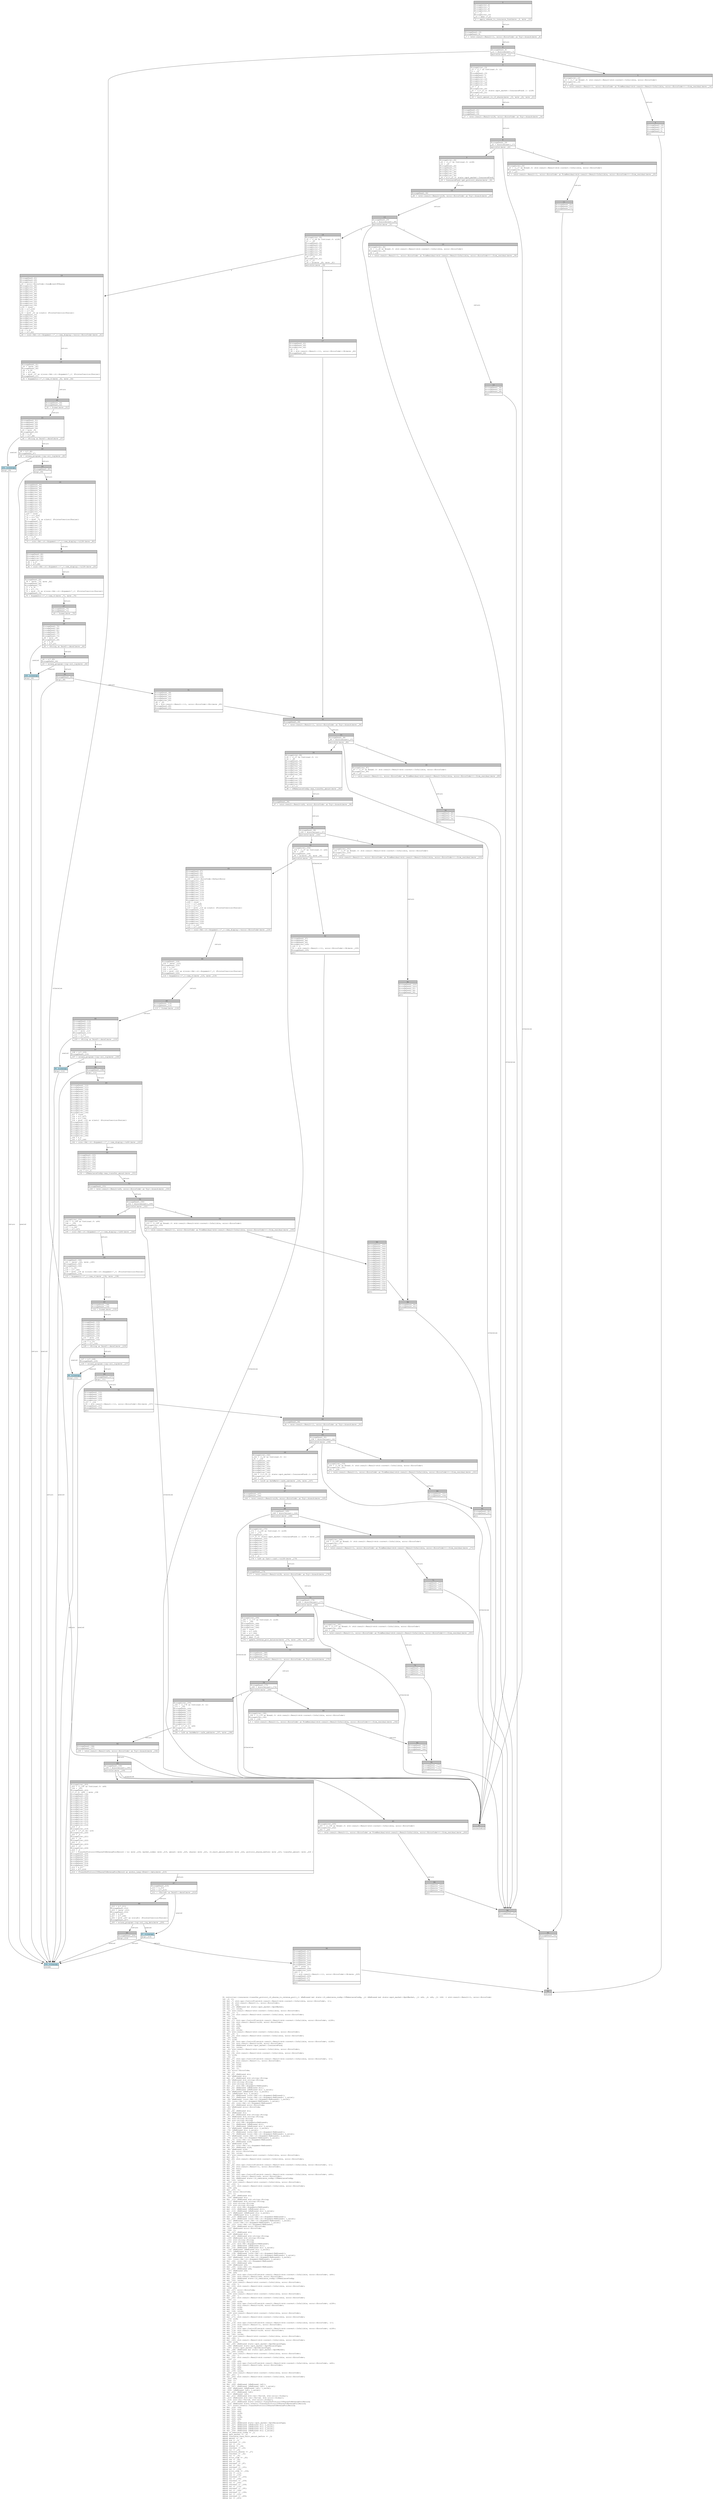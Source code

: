 digraph Mir_0_208 {
    graph [fontname="Courier, monospace"];
    node [fontname="Courier, monospace"];
    edge [fontname="Courier, monospace"];
    label=<fn controller::insurance::transfer_protocol_if_shares_to_revenue_pool(_1: &amp;ReErased mut state::if_rebalance_config::IfRebalanceConfig, _2: &amp;ReErased mut state::spot_market::SpotMarket, _3: u64, _4: u64, _5: i64) -&gt; std::result::Result&lt;(), error::ErrorCode&gt;<br align="left"/>let _6: ();<br align="left"/>let mut _7: std::ops::ControlFlow&lt;std::result::Result&lt;std::convert::Infallible, error::ErrorCode&gt;, ()&gt;;<br align="left"/>let mut _8: std::result::Result&lt;(), error::ErrorCode&gt;;<br align="left"/>let mut _9: u64;<br align="left"/>let mut _10: &amp;ReErased mut state::spot_market::SpotMarket;<br align="left"/>let mut _11: isize;<br align="left"/>let _12: std::result::Result&lt;std::convert::Infallible, error::ErrorCode&gt;;<br align="left"/>let mut _13: !;<br align="left"/>let mut _14: std::result::Result&lt;std::convert::Infallible, error::ErrorCode&gt;;<br align="left"/>let _15: ();<br align="left"/>let _16: u128;<br align="left"/>let mut _17: std::ops::ControlFlow&lt;std::result::Result&lt;std::convert::Infallible, error::ErrorCode&gt;, u128&gt;;<br align="left"/>let mut _18: std::result::Result&lt;u128, error::ErrorCode&gt;;<br align="left"/>let mut _19: u64;<br align="left"/>let mut _20: u128;<br align="left"/>let mut _21: u64;<br align="left"/>let mut _22: isize;<br align="left"/>let _23: std::result::Result&lt;std::convert::Infallible, error::ErrorCode&gt;;<br align="left"/>let mut _24: !;<br align="left"/>let mut _25: std::result::Result&lt;std::convert::Infallible, error::ErrorCode&gt;;<br align="left"/>let _26: u128;<br align="left"/>let _27: u128;<br align="left"/>let mut _28: std::ops::ControlFlow&lt;std::result::Result&lt;std::convert::Infallible, error::ErrorCode&gt;, u128&gt;;<br align="left"/>let mut _29: std::result::Result&lt;u128, error::ErrorCode&gt;;<br align="left"/>let mut _30: &amp;ReErased state::spot_market::InsuranceFund;<br align="left"/>let mut _31: isize;<br align="left"/>let _32: std::result::Result&lt;std::convert::Infallible, error::ErrorCode&gt;;<br align="left"/>let mut _33: !;<br align="left"/>let mut _34: std::result::Result&lt;std::convert::Infallible, error::ErrorCode&gt;;<br align="left"/>let _35: u128;<br align="left"/>let _36: ();<br align="left"/>let mut _37: std::ops::ControlFlow&lt;std::result::Result&lt;std::convert::Infallible, error::ErrorCode&gt;, ()&gt;;<br align="left"/>let mut _38: std::result::Result&lt;(), error::ErrorCode&gt;;<br align="left"/>let mut _39: bool;<br align="left"/>let mut _40: u128;<br align="left"/>let mut _41: u128;<br align="left"/>let mut _42: ();<br align="left"/>let _43: error::ErrorCode;<br align="left"/>let _44: ();<br align="left"/>let mut _45: &amp;ReErased str;<br align="left"/>let _46: &amp;ReErased str;<br align="left"/>let mut _47: &amp;ReErased std::string::String;<br align="left"/>let _48: &amp;ReErased std::string::String;<br align="left"/>let _49: std::string::String;<br align="left"/>let _50: std::string::String;<br align="left"/>let mut _51: std::fmt::Arguments&lt;ReErased&gt;;<br align="left"/>let mut _52: &amp;ReErased [&amp;ReErased str];<br align="left"/>let mut _53: &amp;ReErased [&amp;ReErased str; 2_usize];<br align="left"/>let _54: &amp;ReErased [&amp;ReErased str; 2_usize];<br align="left"/>let _55: [&amp;ReErased str; 2_usize];<br align="left"/>let mut _56: &amp;ReErased [core::fmt::rt::Argument&lt;ReErased&gt;];<br align="left"/>let mut _57: &amp;ReErased [core::fmt::rt::Argument&lt;ReErased&gt;; 1_usize];<br align="left"/>let _58: &amp;ReErased [core::fmt::rt::Argument&lt;ReErased&gt;; 1_usize];<br align="left"/>let _59: [core::fmt::rt::Argument&lt;ReErased&gt;; 1_usize];<br align="left"/>let mut _60: core::fmt::rt::Argument&lt;ReErased&gt;;<br align="left"/>let mut _61: &amp;ReErased error::ErrorCode;<br align="left"/>let _62: &amp;ReErased error::ErrorCode;<br align="left"/>let _63: ();<br align="left"/>let mut _64: &amp;ReErased str;<br align="left"/>let _65: &amp;ReErased str;<br align="left"/>let mut _66: &amp;ReErased std::string::String;<br align="left"/>let _67: &amp;ReErased std::string::String;<br align="left"/>let _68: std::string::String;<br align="left"/>let _69: std::string::String;<br align="left"/>let mut _70: std::fmt::Arguments&lt;ReErased&gt;;<br align="left"/>let mut _71: &amp;ReErased [&amp;ReErased str];<br align="left"/>let mut _72: &amp;ReErased [&amp;ReErased str; 2_usize];<br align="left"/>let _73: &amp;ReErased [&amp;ReErased str; 2_usize];<br align="left"/>let _74: [&amp;ReErased str; 2_usize];<br align="left"/>let mut _75: &amp;ReErased [core::fmt::rt::Argument&lt;ReErased&gt;];<br align="left"/>let mut _76: &amp;ReErased [core::fmt::rt::Argument&lt;ReErased&gt;; 2_usize];<br align="left"/>let _77: &amp;ReErased [core::fmt::rt::Argument&lt;ReErased&gt;; 2_usize];<br align="left"/>let _78: [core::fmt::rt::Argument&lt;ReErased&gt;; 2_usize];<br align="left"/>let mut _79: core::fmt::rt::Argument&lt;ReErased&gt;;<br align="left"/>let mut _80: &amp;ReErased u128;<br align="left"/>let _81: &amp;ReErased u128;<br align="left"/>let mut _82: core::fmt::rt::Argument&lt;ReErased&gt;;<br align="left"/>let mut _83: &amp;ReErased u128;<br align="left"/>let _84: &amp;ReErased u128;<br align="left"/>let mut _85: error::ErrorCode;<br align="left"/>let mut _86: isize;<br align="left"/>let _87: std::result::Result&lt;std::convert::Infallible, error::ErrorCode&gt;;<br align="left"/>let mut _88: !;<br align="left"/>let mut _89: std::result::Result&lt;std::convert::Infallible, error::ErrorCode&gt;;<br align="left"/>let _90: ();<br align="left"/>let _91: ();<br align="left"/>let mut _92: std::ops::ControlFlow&lt;std::result::Result&lt;std::convert::Infallible, error::ErrorCode&gt;, ()&gt;;<br align="left"/>let mut _93: std::result::Result&lt;(), error::ErrorCode&gt;;<br align="left"/>let mut _94: bool;<br align="left"/>let mut _95: u64;<br align="left"/>let mut _96: u64;<br align="left"/>let mut _97: std::ops::ControlFlow&lt;std::result::Result&lt;std::convert::Infallible, error::ErrorCode&gt;, u64&gt;;<br align="left"/>let mut _98: std::result::Result&lt;u64, error::ErrorCode&gt;;<br align="left"/>let mut _99: &amp;ReErased state::if_rebalance_config::IfRebalanceConfig;<br align="left"/>let mut _100: isize;<br align="left"/>let _101: std::result::Result&lt;std::convert::Infallible, error::ErrorCode&gt;;<br align="left"/>let mut _102: !;<br align="left"/>let mut _103: std::result::Result&lt;std::convert::Infallible, error::ErrorCode&gt;;<br align="left"/>let _104: u64;<br align="left"/>let mut _105: ();<br align="left"/>let _106: error::ErrorCode;<br align="left"/>let _107: ();<br align="left"/>let mut _108: &amp;ReErased str;<br align="left"/>let _109: &amp;ReErased str;<br align="left"/>let mut _110: &amp;ReErased std::string::String;<br align="left"/>let _111: &amp;ReErased std::string::String;<br align="left"/>let _112: std::string::String;<br align="left"/>let _113: std::string::String;<br align="left"/>let mut _114: std::fmt::Arguments&lt;ReErased&gt;;<br align="left"/>let mut _115: &amp;ReErased [&amp;ReErased str];<br align="left"/>let mut _116: &amp;ReErased [&amp;ReErased str; 2_usize];<br align="left"/>let _117: &amp;ReErased [&amp;ReErased str; 2_usize];<br align="left"/>let _118: [&amp;ReErased str; 2_usize];<br align="left"/>let mut _119: &amp;ReErased [core::fmt::rt::Argument&lt;ReErased&gt;];<br align="left"/>let mut _120: &amp;ReErased [core::fmt::rt::Argument&lt;ReErased&gt;; 1_usize];<br align="left"/>let _121: &amp;ReErased [core::fmt::rt::Argument&lt;ReErased&gt;; 1_usize];<br align="left"/>let _122: [core::fmt::rt::Argument&lt;ReErased&gt;; 1_usize];<br align="left"/>let mut _123: core::fmt::rt::Argument&lt;ReErased&gt;;<br align="left"/>let mut _124: &amp;ReErased error::ErrorCode;<br align="left"/>let _125: &amp;ReErased error::ErrorCode;<br align="left"/>let _126: ();<br align="left"/>let mut _127: &amp;ReErased str;<br align="left"/>let _128: &amp;ReErased str;<br align="left"/>let mut _129: &amp;ReErased std::string::String;<br align="left"/>let _130: &amp;ReErased std::string::String;<br align="left"/>let _131: std::string::String;<br align="left"/>let _132: std::string::String;<br align="left"/>let mut _133: std::fmt::Arguments&lt;ReErased&gt;;<br align="left"/>let mut _134: &amp;ReErased [&amp;ReErased str];<br align="left"/>let mut _135: &amp;ReErased [&amp;ReErased str; 2_usize];<br align="left"/>let _136: &amp;ReErased [&amp;ReErased str; 2_usize];<br align="left"/>let _137: [&amp;ReErased str; 2_usize];<br align="left"/>let mut _138: &amp;ReErased [core::fmt::rt::Argument&lt;ReErased&gt;];<br align="left"/>let mut _139: &amp;ReErased [core::fmt::rt::Argument&lt;ReErased&gt;; 2_usize];<br align="left"/>let _140: &amp;ReErased [core::fmt::rt::Argument&lt;ReErased&gt;; 2_usize];<br align="left"/>let _141: [core::fmt::rt::Argument&lt;ReErased&gt;; 2_usize];<br align="left"/>let mut _142: core::fmt::rt::Argument&lt;ReErased&gt;;<br align="left"/>let mut _143: &amp;ReErased u64;<br align="left"/>let _144: &amp;ReErased u64;<br align="left"/>let mut _145: core::fmt::rt::Argument&lt;ReErased&gt;;<br align="left"/>let mut _146: &amp;ReErased u64;<br align="left"/>let _147: &amp;ReErased u64;<br align="left"/>let _148: u64;<br align="left"/>let mut _149: std::ops::ControlFlow&lt;std::result::Result&lt;std::convert::Infallible, error::ErrorCode&gt;, u64&gt;;<br align="left"/>let mut _150: std::result::Result&lt;u64, error::ErrorCode&gt;;<br align="left"/>let mut _151: &amp;ReErased state::if_rebalance_config::IfRebalanceConfig;<br align="left"/>let mut _152: isize;<br align="left"/>let _153: std::result::Result&lt;std::convert::Infallible, error::ErrorCode&gt;;<br align="left"/>let mut _154: !;<br align="left"/>let mut _155: std::result::Result&lt;std::convert::Infallible, error::ErrorCode&gt;;<br align="left"/>let _156: u64;<br align="left"/>let mut _157: error::ErrorCode;<br align="left"/>let mut _158: isize;<br align="left"/>let _159: std::result::Result&lt;std::convert::Infallible, error::ErrorCode&gt;;<br align="left"/>let mut _160: !;<br align="left"/>let mut _161: std::result::Result&lt;std::convert::Infallible, error::ErrorCode&gt;;<br align="left"/>let _162: ();<br align="left"/>let mut _163: u128;<br align="left"/>let mut _164: std::ops::ControlFlow&lt;std::result::Result&lt;std::convert::Infallible, error::ErrorCode&gt;, u128&gt;;<br align="left"/>let mut _165: std::result::Result&lt;u128, error::ErrorCode&gt;;<br align="left"/>let mut _166: u128;<br align="left"/>let mut _167: u128;<br align="left"/>let mut _168: isize;<br align="left"/>let _169: std::result::Result&lt;std::convert::Infallible, error::ErrorCode&gt;;<br align="left"/>let mut _170: !;<br align="left"/>let mut _171: std::result::Result&lt;std::convert::Infallible, error::ErrorCode&gt;;<br align="left"/>let _172: u128;<br align="left"/>let _173: ();<br align="left"/>let mut _174: std::ops::ControlFlow&lt;std::result::Result&lt;std::convert::Infallible, error::ErrorCode&gt;, ()&gt;;<br align="left"/>let mut _175: std::result::Result&lt;(), error::ErrorCode&gt;;<br align="left"/>let mut _176: u128;<br align="left"/>let mut _177: std::ops::ControlFlow&lt;std::result::Result&lt;std::convert::Infallible, error::ErrorCode&gt;, u128&gt;;<br align="left"/>let mut _178: std::result::Result&lt;u128, error::ErrorCode&gt;;<br align="left"/>let mut _179: u64;<br align="left"/>let mut _180: isize;<br align="left"/>let _181: std::result::Result&lt;std::convert::Infallible, error::ErrorCode&gt;;<br align="left"/>let mut _182: !;<br align="left"/>let mut _183: std::result::Result&lt;std::convert::Infallible, error::ErrorCode&gt;;<br align="left"/>let _184: u128;<br align="left"/>let mut _185: &amp;ReErased state::spot_market::SpotBalanceType;<br align="left"/>let _186: &amp;ReErased state::spot_market::SpotBalanceType;<br align="left"/>let _187: state::spot_market::SpotBalanceType;<br align="left"/>let mut _188: &amp;ReErased mut state::spot_market::SpotMarket;<br align="left"/>let mut _189: isize;<br align="left"/>let _190: std::result::Result&lt;std::convert::Infallible, error::ErrorCode&gt;;<br align="left"/>let mut _191: !;<br align="left"/>let mut _192: std::result::Result&lt;std::convert::Infallible, error::ErrorCode&gt;;<br align="left"/>let _193: ();<br align="left"/>let mut _194: u64;<br align="left"/>let mut _195: std::ops::ControlFlow&lt;std::result::Result&lt;std::convert::Infallible, error::ErrorCode&gt;, u64&gt;;<br align="left"/>let mut _196: std::result::Result&lt;u64, error::ErrorCode&gt;;<br align="left"/>let mut _197: u64;<br align="left"/>let mut _198: u64;<br align="left"/>let mut _199: isize;<br align="left"/>let _200: std::result::Result&lt;std::convert::Infallible, error::ErrorCode&gt;;<br align="left"/>let mut _201: !;<br align="left"/>let mut _202: std::result::Result&lt;std::convert::Infallible, error::ErrorCode&gt;;<br align="left"/>let _203: u64;<br align="left"/>let _204: ();<br align="left"/>let _205: ();<br align="left"/>let mut _206: &amp;ReErased [&amp;ReErased [u8]];<br align="left"/>let mut _207: &amp;ReErased [&amp;ReErased [u8]; 1_usize];<br align="left"/>let _208: &amp;ReErased [&amp;ReErased [u8]; 1_usize];<br align="left"/>let _209: [&amp;ReErased [u8]; 1_usize];<br align="left"/>let mut _210: &amp;ReErased [u8];<br align="left"/>let _211: &amp;ReErased [u8];<br align="left"/>let mut _212: &amp;ReErased std::vec::Vec&lt;u8, std::alloc::Global&gt;;<br align="left"/>let _213: &amp;ReErased std::vec::Vec&lt;u8, std::alloc::Global&gt;;<br align="left"/>let _214: std::vec::Vec&lt;u8, std::alloc::Global&gt;;<br align="left"/>let mut _215: &amp;ReErased state::events::TransferProtocolIfSharesToRevenuePoolRecord;<br align="left"/>let _216: &amp;ReErased state::events::TransferProtocolIfSharesToRevenuePoolRecord;<br align="left"/>let _217: state::events::TransferProtocolIfSharesToRevenuePoolRecord;<br align="left"/>let mut _218: i64;<br align="left"/>let mut _219: u16;<br align="left"/>let mut _220: u64;<br align="left"/>let mut _221: u128;<br align="left"/>let mut _222: u64;<br align="left"/>let mut _223: u128;<br align="left"/>let mut _224: u64;<br align="left"/>let mut _225: ();<br align="left"/>let mut _226: &amp;ReErased state::spot_market::SpotBalanceType;<br align="left"/>let mut _227: &amp;ReErased [&amp;ReErased str; 2_usize];<br align="left"/>let mut _228: &amp;ReErased [&amp;ReErased str; 2_usize];<br align="left"/>let mut _229: &amp;ReErased [&amp;ReErased str; 2_usize];<br align="left"/>let mut _230: &amp;ReErased [&amp;ReErased str; 2_usize];<br align="left"/>debug if_rebalance_config =&gt; _1;<br align="left"/>debug spot_market =&gt; _2;<br align="left"/>debug insurance_fund_vault_amount_before =&gt; _3;<br align="left"/>debug amount =&gt; _4;<br align="left"/>debug now =&gt; _5;<br align="left"/>debug residual =&gt; _12;<br align="left"/>debug val =&gt; _15;<br align="left"/>debug shares =&gt; _16;<br align="left"/>debug residual =&gt; _23;<br align="left"/>debug val =&gt; _26;<br align="left"/>debug protocol_shares =&gt; _27;<br align="left"/>debug residual =&gt; _32;<br align="left"/>debug val =&gt; _35;<br align="left"/>debug error_code =&gt; _43;<br align="left"/>debug res =&gt; _50;<br align="left"/>debug res =&gt; _69;<br align="left"/>debug residual =&gt; _87;<br align="left"/>debug val =&gt; _90;<br align="left"/>debug residual =&gt; _101;<br align="left"/>debug val =&gt; _104;<br align="left"/>debug error_code =&gt; _106;<br align="left"/>debug res =&gt; _113;<br align="left"/>debug res =&gt; _132;<br align="left"/>debug residual =&gt; _153;<br align="left"/>debug val =&gt; _156;<br align="left"/>debug residual =&gt; _159;<br align="left"/>debug val =&gt; _162;<br align="left"/>debug residual =&gt; _169;<br align="left"/>debug val =&gt; _172;<br align="left"/>debug residual =&gt; _181;<br align="left"/>debug val =&gt; _184;<br align="left"/>debug residual =&gt; _190;<br align="left"/>debug val =&gt; _193;<br align="left"/>debug residual =&gt; _200;<br align="left"/>debug val =&gt; _203;<br align="left"/>>;
    bb0__0_208 [shape="none", label=<<table border="0" cellborder="1" cellspacing="0"><tr><td bgcolor="gray" align="center" colspan="1">0</td></tr><tr><td align="left" balign="left">StorageLive(_6)<br/>StorageLive(_7)<br/>StorageLive(_8)<br/>StorageLive(_9)<br/>_9 = _3<br/>StorageLive(_10)<br/>_10 = &amp;mut (*_2)<br/></td></tr><tr><td align="left">_8 = apply_rebase_to_insurance_fund(move _9, move _10)</td></tr></table>>];
    bb1__0_208 [shape="none", label=<<table border="0" cellborder="1" cellspacing="0"><tr><td bgcolor="gray" align="center" colspan="1">1</td></tr><tr><td align="left" balign="left">StorageDead(_10)<br/>StorageDead(_9)<br/></td></tr><tr><td align="left">_7 = &lt;std::result::Result&lt;(), error::ErrorCode&gt; as Try&gt;::branch(move _8)</td></tr></table>>];
    bb2__0_208 [shape="none", label=<<table border="0" cellborder="1" cellspacing="0"><tr><td bgcolor="gray" align="center" colspan="1">2</td></tr><tr><td align="left" balign="left">StorageDead(_8)<br/>_11 = discriminant(_7)<br/></td></tr><tr><td align="left">switchInt(move _11)</td></tr></table>>];
    bb3__0_208 [shape="none", label=<<table border="0" cellborder="1" cellspacing="0"><tr><td bgcolor="gray" align="center" colspan="1">3</td></tr><tr><td align="left" balign="left">StorageLive(_15)<br/>_15 = ((_7 as Continue).0: ())<br/>_6 = _15<br/>StorageDead(_15)<br/>StorageDead(_7)<br/>StorageDead(_6)<br/>StorageLive(_16)<br/>StorageLive(_17)<br/>StorageLive(_18)<br/>StorageLive(_19)<br/>_19 = _4<br/>StorageLive(_20)<br/>_20 = (((*_2).9: state::spot_market::InsuranceFund).1: u128)<br/>StorageLive(_21)<br/>_21 = _3<br/></td></tr><tr><td align="left">_18 = vault_amount_to_if_shares(move _19, move _20, move _21)</td></tr></table>>];
    bb4__0_208 [shape="none", label=<<table border="0" cellborder="1" cellspacing="0"><tr><td bgcolor="gray" align="center" colspan="1">4</td></tr><tr><td align="left">unreachable</td></tr></table>>];
    bb5__0_208 [shape="none", label=<<table border="0" cellborder="1" cellspacing="0"><tr><td bgcolor="gray" align="center" colspan="1">5</td></tr><tr><td align="left" balign="left">StorageLive(_12)<br/>_12 = ((_7 as Break).0: std::result::Result&lt;std::convert::Infallible, error::ErrorCode&gt;)<br/>StorageLive(_14)<br/>_14 = _12<br/></td></tr><tr><td align="left">_0 = &lt;std::result::Result&lt;(), error::ErrorCode&gt; as FromResidual&lt;std::result::Result&lt;Infallible, error::ErrorCode&gt;&gt;&gt;::from_residual(move _14)</td></tr></table>>];
    bb6__0_208 [shape="none", label=<<table border="0" cellborder="1" cellspacing="0"><tr><td bgcolor="gray" align="center" colspan="1">6</td></tr><tr><td align="left" balign="left">StorageDead(_14)<br/>StorageDead(_12)<br/>StorageDead(_7)<br/>StorageDead(_6)<br/></td></tr><tr><td align="left">goto</td></tr></table>>];
    bb7__0_208 [shape="none", label=<<table border="0" cellborder="1" cellspacing="0"><tr><td bgcolor="gray" align="center" colspan="1">7</td></tr><tr><td align="left" balign="left">StorageDead(_21)<br/>StorageDead(_20)<br/>StorageDead(_19)<br/></td></tr><tr><td align="left">_17 = &lt;std::result::Result&lt;u128, error::ErrorCode&gt; as Try&gt;::branch(move _18)</td></tr></table>>];
    bb8__0_208 [shape="none", label=<<table border="0" cellborder="1" cellspacing="0"><tr><td bgcolor="gray" align="center" colspan="1">8</td></tr><tr><td align="left" balign="left">StorageDead(_18)<br/>_22 = discriminant(_17)<br/></td></tr><tr><td align="left">switchInt(move _22)</td></tr></table>>];
    bb9__0_208 [shape="none", label=<<table border="0" cellborder="1" cellspacing="0"><tr><td bgcolor="gray" align="center" colspan="1">9</td></tr><tr><td align="left" balign="left">StorageLive(_26)<br/>_26 = ((_17 as Continue).0: u128)<br/>_16 = _26<br/>StorageDead(_26)<br/>StorageDead(_17)<br/>StorageLive(_27)<br/>StorageLive(_28)<br/>StorageLive(_29)<br/>StorageLive(_30)<br/>_30 = &amp;((*_2).9: state::spot_market::InsuranceFund)<br/></td></tr><tr><td align="left">_29 = InsuranceFund::get_protocol_shares(move _30)</td></tr></table>>];
    bb10__0_208 [shape="none", label=<<table border="0" cellborder="1" cellspacing="0"><tr><td bgcolor="gray" align="center" colspan="1">10</td></tr><tr><td align="left" balign="left">StorageLive(_23)<br/>_23 = ((_17 as Break).0: std::result::Result&lt;std::convert::Infallible, error::ErrorCode&gt;)<br/>StorageLive(_25)<br/>_25 = _23<br/></td></tr><tr><td align="left">_0 = &lt;std::result::Result&lt;(), error::ErrorCode&gt; as FromResidual&lt;std::result::Result&lt;Infallible, error::ErrorCode&gt;&gt;&gt;::from_residual(move _25)</td></tr></table>>];
    bb11__0_208 [shape="none", label=<<table border="0" cellborder="1" cellspacing="0"><tr><td bgcolor="gray" align="center" colspan="1">11</td></tr><tr><td align="left" balign="left">StorageDead(_25)<br/>StorageDead(_23)<br/>StorageDead(_17)<br/></td></tr><tr><td align="left">goto</td></tr></table>>];
    bb12__0_208 [shape="none", label=<<table border="0" cellborder="1" cellspacing="0"><tr><td bgcolor="gray" align="center" colspan="1">12</td></tr><tr><td align="left" balign="left">StorageDead(_30)<br/></td></tr><tr><td align="left">_28 = &lt;std::result::Result&lt;u128, error::ErrorCode&gt; as Try&gt;::branch(move _29)</td></tr></table>>];
    bb13__0_208 [shape="none", label=<<table border="0" cellborder="1" cellspacing="0"><tr><td bgcolor="gray" align="center" colspan="1">13</td></tr><tr><td align="left" balign="left">StorageDead(_29)<br/>_31 = discriminant(_28)<br/></td></tr><tr><td align="left">switchInt(move _31)</td></tr></table>>];
    bb14__0_208 [shape="none", label=<<table border="0" cellborder="1" cellspacing="0"><tr><td bgcolor="gray" align="center" colspan="1">14</td></tr><tr><td align="left" balign="left">StorageLive(_35)<br/>_35 = ((_28 as Continue).0: u128)<br/>_27 = _35<br/>StorageDead(_35)<br/>StorageDead(_28)<br/>StorageLive(_36)<br/>StorageLive(_37)<br/>StorageLive(_38)<br/>StorageLive(_39)<br/>StorageLive(_40)<br/>_40 = _16<br/>StorageLive(_41)<br/>_41 = _27<br/>_39 = Le(move _40, move _41)<br/></td></tr><tr><td align="left">switchInt(move _39)</td></tr></table>>];
    bb15__0_208 [shape="none", label=<<table border="0" cellborder="1" cellspacing="0"><tr><td bgcolor="gray" align="center" colspan="1">15</td></tr><tr><td align="left" balign="left">StorageLive(_32)<br/>_32 = ((_28 as Break).0: std::result::Result&lt;std::convert::Infallible, error::ErrorCode&gt;)<br/>StorageLive(_34)<br/>_34 = _32<br/></td></tr><tr><td align="left">_0 = &lt;std::result::Result&lt;(), error::ErrorCode&gt; as FromResidual&lt;std::result::Result&lt;Infallible, error::ErrorCode&gt;&gt;&gt;::from_residual(move _34)</td></tr></table>>];
    bb16__0_208 [shape="none", label=<<table border="0" cellborder="1" cellspacing="0"><tr><td bgcolor="gray" align="center" colspan="1">16</td></tr><tr><td align="left" balign="left">StorageDead(_34)<br/>StorageDead(_32)<br/>StorageDead(_28)<br/></td></tr><tr><td align="left">goto</td></tr></table>>];
    bb17__0_208 [shape="none", label=<<table border="0" cellborder="1" cellspacing="0"><tr><td bgcolor="gray" align="center" colspan="1">17</td></tr><tr><td align="left" balign="left">StorageDead(_41)<br/>StorageDead(_40)<br/>StorageLive(_42)<br/>_42 = ()<br/>_38 = std::result::Result::&lt;(), error::ErrorCode&gt;::Ok(move _42)<br/>StorageDead(_42)<br/></td></tr><tr><td align="left">goto</td></tr></table>>];
    bb18__0_208 [shape="none", label=<<table border="0" cellborder="1" cellspacing="0"><tr><td bgcolor="gray" align="center" colspan="1">18</td></tr><tr><td align="left" balign="left">StorageDead(_41)<br/>StorageDead(_40)<br/>StorageLive(_43)<br/>_43 = error::ErrorCode::InsufficientIFShares<br/>StorageLive(_44)<br/>StorageLive(_45)<br/>StorageLive(_46)<br/>StorageLive(_47)<br/>StorageLive(_48)<br/>StorageLive(_49)<br/>StorageLive(_50)<br/>StorageLive(_51)<br/>StorageLive(_52)<br/>StorageLive(_53)<br/>StorageLive(_54)<br/>_230 = const _<br/>_54 = &amp;(*_230)<br/>_53 = &amp;(*_54)<br/>_52 = move _53 as &amp;[&amp;str] (PointerCoercion(Unsize))<br/>StorageDead(_53)<br/>StorageLive(_56)<br/>StorageLive(_57)<br/>StorageLive(_58)<br/>StorageLive(_59)<br/>StorageLive(_60)<br/>StorageLive(_61)<br/>StorageLive(_62)<br/>_62 = &amp;_43<br/>_61 = &amp;(*_62)<br/></td></tr><tr><td align="left">_60 = core::fmt::rt::Argument::&lt;'_&gt;::new_display::&lt;error::ErrorCode&gt;(move _61)</td></tr></table>>];
    bb19__0_208 [shape="none", label=<<table border="0" cellborder="1" cellspacing="0"><tr><td bgcolor="gray" align="center" colspan="1">19</td></tr><tr><td align="left" balign="left">StorageDead(_61)<br/>_59 = [move _60]<br/>StorageDead(_60)<br/>_58 = &amp;_59<br/>_57 = &amp;(*_58)<br/>_56 = move _57 as &amp;[core::fmt::rt::Argument&lt;'_&gt;] (PointerCoercion(Unsize))<br/>StorageDead(_57)<br/></td></tr><tr><td align="left">_51 = Arguments::&lt;'_&gt;::new_v1(move _52, move _56)</td></tr></table>>];
    bb20__0_208 [shape="none", label=<<table border="0" cellborder="1" cellspacing="0"><tr><td bgcolor="gray" align="center" colspan="1">20</td></tr><tr><td align="left" balign="left">StorageDead(_56)<br/>StorageDead(_52)<br/></td></tr><tr><td align="left">_50 = format(move _51)</td></tr></table>>];
    bb21__0_208 [shape="none", label=<<table border="0" cellborder="1" cellspacing="0"><tr><td bgcolor="gray" align="center" colspan="1">21</td></tr><tr><td align="left" balign="left">StorageDead(_51)<br/>StorageDead(_62)<br/>StorageDead(_59)<br/>StorageDead(_58)<br/>StorageDead(_54)<br/>_49 = move _50<br/>StorageDead(_50)<br/>_48 = &amp;_49<br/>_47 = &amp;(*_48)<br/></td></tr><tr><td align="left">_46 = &lt;String as Deref&gt;::deref(move _47)</td></tr></table>>];
    bb22__0_208 [shape="none", label=<<table border="0" cellborder="1" cellspacing="0"><tr><td bgcolor="gray" align="center" colspan="1">22</td></tr><tr><td align="left" balign="left">_45 = &amp;(*_46)<br/>StorageDead(_47)<br/></td></tr><tr><td align="left">_44 = solana_program::log::sol_log(move _45)</td></tr></table>>];
    bb23__0_208 [shape="none", label=<<table border="0" cellborder="1" cellspacing="0"><tr><td bgcolor="gray" align="center" colspan="1">23</td></tr><tr><td align="left" balign="left">StorageDead(_45)<br/></td></tr><tr><td align="left">drop(_49)</td></tr></table>>];
    bb24__0_208 [shape="none", label=<<table border="0" cellborder="1" cellspacing="0"><tr><td bgcolor="gray" align="center" colspan="1">24</td></tr><tr><td align="left" balign="left">StorageDead(_49)<br/>StorageDead(_48)<br/>StorageDead(_46)<br/>StorageDead(_44)<br/>StorageLive(_63)<br/>StorageLive(_64)<br/>StorageLive(_65)<br/>StorageLive(_66)<br/>StorageLive(_67)<br/>StorageLive(_68)<br/>StorageLive(_69)<br/>StorageLive(_70)<br/>StorageLive(_71)<br/>StorageLive(_72)<br/>StorageLive(_73)<br/>_229 = const _<br/>_73 = &amp;(*_229)<br/>_72 = &amp;(*_73)<br/>_71 = move _72 as &amp;[&amp;str] (PointerCoercion(Unsize))<br/>StorageDead(_72)<br/>StorageLive(_75)<br/>StorageLive(_76)<br/>StorageLive(_77)<br/>StorageLive(_78)<br/>StorageLive(_79)<br/>StorageLive(_80)<br/>StorageLive(_81)<br/>_81 = &amp;_16<br/>_80 = &amp;(*_81)<br/></td></tr><tr><td align="left">_79 = core::fmt::rt::Argument::&lt;'_&gt;::new_display::&lt;u128&gt;(move _80)</td></tr></table>>];
    bb25__0_208 [shape="none", label=<<table border="0" cellborder="1" cellspacing="0"><tr><td bgcolor="gray" align="center" colspan="1">25</td></tr><tr><td align="left" balign="left">StorageDead(_80)<br/>StorageLive(_82)<br/>StorageLive(_83)<br/>StorageLive(_84)<br/>_84 = &amp;_27<br/>_83 = &amp;(*_84)<br/></td></tr><tr><td align="left">_82 = core::fmt::rt::Argument::&lt;'_&gt;::new_display::&lt;u128&gt;(move _83)</td></tr></table>>];
    bb26__0_208 [shape="none", label=<<table border="0" cellborder="1" cellspacing="0"><tr><td bgcolor="gray" align="center" colspan="1">26</td></tr><tr><td align="left" balign="left">StorageDead(_83)<br/>_78 = [move _79, move _82]<br/>StorageDead(_82)<br/>StorageDead(_79)<br/>_77 = &amp;_78<br/>_76 = &amp;(*_77)<br/>_75 = move _76 as &amp;[core::fmt::rt::Argument&lt;'_&gt;] (PointerCoercion(Unsize))<br/>StorageDead(_76)<br/></td></tr><tr><td align="left">_70 = Arguments::&lt;'_&gt;::new_v1(move _71, move _75)</td></tr></table>>];
    bb27__0_208 [shape="none", label=<<table border="0" cellborder="1" cellspacing="0"><tr><td bgcolor="gray" align="center" colspan="1">27</td></tr><tr><td align="left" balign="left">StorageDead(_75)<br/>StorageDead(_71)<br/></td></tr><tr><td align="left">_69 = format(move _70)</td></tr></table>>];
    bb28__0_208 [shape="none", label=<<table border="0" cellborder="1" cellspacing="0"><tr><td bgcolor="gray" align="center" colspan="1">28</td></tr><tr><td align="left" balign="left">StorageDead(_70)<br/>StorageDead(_84)<br/>StorageDead(_81)<br/>StorageDead(_78)<br/>StorageDead(_77)<br/>StorageDead(_73)<br/>_68 = move _69<br/>StorageDead(_69)<br/>_67 = &amp;_68<br/>_66 = &amp;(*_67)<br/></td></tr><tr><td align="left">_65 = &lt;String as Deref&gt;::deref(move _66)</td></tr></table>>];
    bb29__0_208 [shape="none", label=<<table border="0" cellborder="1" cellspacing="0"><tr><td bgcolor="gray" align="center" colspan="1">29</td></tr><tr><td align="left" balign="left">_64 = &amp;(*_65)<br/>StorageDead(_66)<br/></td></tr><tr><td align="left">_63 = solana_program::log::sol_log(move _64)</td></tr></table>>];
    bb30__0_208 [shape="none", label=<<table border="0" cellborder="1" cellspacing="0"><tr><td bgcolor="gray" align="center" colspan="1">30</td></tr><tr><td align="left" balign="left">StorageDead(_64)<br/></td></tr><tr><td align="left">drop(_68)</td></tr></table>>];
    bb31__0_208 [shape="none", label=<<table border="0" cellborder="1" cellspacing="0"><tr><td bgcolor="gray" align="center" colspan="1">31</td></tr><tr><td align="left" balign="left">StorageDead(_68)<br/>StorageDead(_67)<br/>StorageDead(_65)<br/>StorageDead(_63)<br/>StorageLive(_85)<br/>_85 = _43<br/>_38 = std::result::Result::&lt;(), error::ErrorCode&gt;::Err(move _85)<br/>StorageDead(_85)<br/>StorageDead(_43)<br/></td></tr><tr><td align="left">goto</td></tr></table>>];
    bb32__0_208 [shape="none", label=<<table border="0" cellborder="1" cellspacing="0"><tr><td bgcolor="gray" align="center" colspan="1">32</td></tr><tr><td align="left" balign="left">StorageDead(_39)<br/></td></tr><tr><td align="left">_37 = &lt;std::result::Result&lt;(), error::ErrorCode&gt; as Try&gt;::branch(move _38)</td></tr></table>>];
    bb33__0_208 [shape="none", label=<<table border="0" cellborder="1" cellspacing="0"><tr><td bgcolor="gray" align="center" colspan="1">33</td></tr><tr><td align="left" balign="left">StorageDead(_38)<br/>_86 = discriminant(_37)<br/></td></tr><tr><td align="left">switchInt(move _86)</td></tr></table>>];
    bb34__0_208 [shape="none", label=<<table border="0" cellborder="1" cellspacing="0"><tr><td bgcolor="gray" align="center" colspan="1">34</td></tr><tr><td align="left" balign="left">StorageLive(_90)<br/>_90 = ((_37 as Continue).0: ())<br/>_36 = _90<br/>StorageDead(_90)<br/>StorageDead(_37)<br/>StorageDead(_36)<br/>StorageLive(_91)<br/>StorageLive(_92)<br/>StorageLive(_93)<br/>StorageLive(_94)<br/>StorageLive(_95)<br/>_95 = _4<br/>StorageLive(_96)<br/>StorageLive(_97)<br/>StorageLive(_98)<br/>StorageLive(_99)<br/>_99 = &amp;(*_1)<br/></td></tr><tr><td align="left">_98 = IfRebalanceConfig::max_transfer_amount(move _99)</td></tr></table>>];
    bb35__0_208 [shape="none", label=<<table border="0" cellborder="1" cellspacing="0"><tr><td bgcolor="gray" align="center" colspan="1">35</td></tr><tr><td align="left" balign="left">StorageLive(_87)<br/>_87 = ((_37 as Break).0: std::result::Result&lt;std::convert::Infallible, error::ErrorCode&gt;)<br/>StorageLive(_89)<br/>_89 = _87<br/></td></tr><tr><td align="left">_0 = &lt;std::result::Result&lt;(), error::ErrorCode&gt; as FromResidual&lt;std::result::Result&lt;Infallible, error::ErrorCode&gt;&gt;&gt;::from_residual(move _89)</td></tr></table>>];
    bb36__0_208 [shape="none", label=<<table border="0" cellborder="1" cellspacing="0"><tr><td bgcolor="gray" align="center" colspan="1">36</td></tr><tr><td align="left" balign="left">StorageDead(_89)<br/>StorageDead(_87)<br/>StorageDead(_37)<br/>StorageDead(_36)<br/></td></tr><tr><td align="left">goto</td></tr></table>>];
    bb37__0_208 [shape="none", label=<<table border="0" cellborder="1" cellspacing="0"><tr><td bgcolor="gray" align="center" colspan="1">37</td></tr><tr><td align="left" balign="left">StorageDead(_99)<br/></td></tr><tr><td align="left">_97 = &lt;std::result::Result&lt;u64, error::ErrorCode&gt; as Try&gt;::branch(move _98)</td></tr></table>>];
    bb38__0_208 [shape="none", label=<<table border="0" cellborder="1" cellspacing="0"><tr><td bgcolor="gray" align="center" colspan="1">38</td></tr><tr><td align="left" balign="left">StorageDead(_98)<br/>_100 = discriminant(_97)<br/></td></tr><tr><td align="left">switchInt(move _100)</td></tr></table>>];
    bb39__0_208 [shape="none", label=<<table border="0" cellborder="1" cellspacing="0"><tr><td bgcolor="gray" align="center" colspan="1">39</td></tr><tr><td align="left" balign="left">StorageLive(_104)<br/>_104 = ((_97 as Continue).0: u64)<br/>_96 = _104<br/>StorageDead(_104)<br/>_94 = Le(move _95, move _96)<br/></td></tr><tr><td align="left">switchInt(move _94)</td></tr></table>>];
    bb40__0_208 [shape="none", label=<<table border="0" cellborder="1" cellspacing="0"><tr><td bgcolor="gray" align="center" colspan="1">40</td></tr><tr><td align="left" balign="left">StorageLive(_101)<br/>_101 = ((_97 as Break).0: std::result::Result&lt;std::convert::Infallible, error::ErrorCode&gt;)<br/>StorageLive(_103)<br/>_103 = _101<br/></td></tr><tr><td align="left">_0 = &lt;std::result::Result&lt;(), error::ErrorCode&gt; as FromResidual&lt;std::result::Result&lt;Infallible, error::ErrorCode&gt;&gt;&gt;::from_residual(move _103)</td></tr></table>>];
    bb41__0_208 [shape="none", label=<<table border="0" cellborder="1" cellspacing="0"><tr><td bgcolor="gray" align="center" colspan="1">41</td></tr><tr><td align="left" balign="left">StorageDead(_103)<br/>StorageDead(_101)<br/>StorageDead(_97)<br/>StorageDead(_96)<br/>StorageDead(_95)<br/></td></tr><tr><td align="left">goto</td></tr></table>>];
    bb42__0_208 [shape="none", label=<<table border="0" cellborder="1" cellspacing="0"><tr><td bgcolor="gray" align="center" colspan="1">42</td></tr><tr><td align="left" balign="left">StorageDead(_97)<br/>StorageDead(_96)<br/>StorageDead(_95)<br/>StorageLive(_105)<br/>_105 = ()<br/>_93 = std::result::Result::&lt;(), error::ErrorCode&gt;::Ok(move _105)<br/>StorageDead(_105)<br/></td></tr><tr><td align="left">goto</td></tr></table>>];
    bb43__0_208 [shape="none", label=<<table border="0" cellborder="1" cellspacing="0"><tr><td bgcolor="gray" align="center" colspan="1">43</td></tr><tr><td align="left" balign="left">StorageDead(_97)<br/>StorageDead(_96)<br/>StorageDead(_95)<br/>StorageLive(_106)<br/>_106 = error::ErrorCode::DefaultError<br/>StorageLive(_107)<br/>StorageLive(_108)<br/>StorageLive(_109)<br/>StorageLive(_110)<br/>StorageLive(_111)<br/>StorageLive(_112)<br/>StorageLive(_113)<br/>StorageLive(_114)<br/>StorageLive(_115)<br/>StorageLive(_116)<br/>StorageLive(_117)<br/>_228 = const _<br/>_117 = &amp;(*_228)<br/>_116 = &amp;(*_117)<br/>_115 = move _116 as &amp;[&amp;str] (PointerCoercion(Unsize))<br/>StorageDead(_116)<br/>StorageLive(_119)<br/>StorageLive(_120)<br/>StorageLive(_121)<br/>StorageLive(_122)<br/>StorageLive(_123)<br/>StorageLive(_124)<br/>StorageLive(_125)<br/>_125 = &amp;_106<br/>_124 = &amp;(*_125)<br/></td></tr><tr><td align="left">_123 = core::fmt::rt::Argument::&lt;'_&gt;::new_display::&lt;error::ErrorCode&gt;(move _124)</td></tr></table>>];
    bb44__0_208 [shape="none", label=<<table border="0" cellborder="1" cellspacing="0"><tr><td bgcolor="gray" align="center" colspan="1">44</td></tr><tr><td align="left" balign="left">StorageDead(_124)<br/>_122 = [move _123]<br/>StorageDead(_123)<br/>_121 = &amp;_122<br/>_120 = &amp;(*_121)<br/>_119 = move _120 as &amp;[core::fmt::rt::Argument&lt;'_&gt;] (PointerCoercion(Unsize))<br/>StorageDead(_120)<br/></td></tr><tr><td align="left">_114 = Arguments::&lt;'_&gt;::new_v1(move _115, move _119)</td></tr></table>>];
    bb45__0_208 [shape="none", label=<<table border="0" cellborder="1" cellspacing="0"><tr><td bgcolor="gray" align="center" colspan="1">45</td></tr><tr><td align="left" balign="left">StorageDead(_119)<br/>StorageDead(_115)<br/></td></tr><tr><td align="left">_113 = format(move _114)</td></tr></table>>];
    bb46__0_208 [shape="none", label=<<table border="0" cellborder="1" cellspacing="0"><tr><td bgcolor="gray" align="center" colspan="1">46</td></tr><tr><td align="left" balign="left">StorageDead(_114)<br/>StorageDead(_125)<br/>StorageDead(_122)<br/>StorageDead(_121)<br/>StorageDead(_117)<br/>_112 = move _113<br/>StorageDead(_113)<br/>_111 = &amp;_112<br/>_110 = &amp;(*_111)<br/></td></tr><tr><td align="left">_109 = &lt;String as Deref&gt;::deref(move _110)</td></tr></table>>];
    bb47__0_208 [shape="none", label=<<table border="0" cellborder="1" cellspacing="0"><tr><td bgcolor="gray" align="center" colspan="1">47</td></tr><tr><td align="left" balign="left">_108 = &amp;(*_109)<br/>StorageDead(_110)<br/></td></tr><tr><td align="left">_107 = solana_program::log::sol_log(move _108)</td></tr></table>>];
    bb48__0_208 [shape="none", label=<<table border="0" cellborder="1" cellspacing="0"><tr><td bgcolor="gray" align="center" colspan="1">48</td></tr><tr><td align="left" balign="left">StorageDead(_108)<br/></td></tr><tr><td align="left">drop(_112)</td></tr></table>>];
    bb49__0_208 [shape="none", label=<<table border="0" cellborder="1" cellspacing="0"><tr><td bgcolor="gray" align="center" colspan="1">49</td></tr><tr><td align="left" balign="left">StorageDead(_112)<br/>StorageDead(_111)<br/>StorageDead(_109)<br/>StorageDead(_107)<br/>StorageLive(_126)<br/>StorageLive(_127)<br/>StorageLive(_128)<br/>StorageLive(_129)<br/>StorageLive(_130)<br/>StorageLive(_131)<br/>StorageLive(_132)<br/>StorageLive(_133)<br/>StorageLive(_134)<br/>StorageLive(_135)<br/>StorageLive(_136)<br/>_227 = const _<br/>_136 = &amp;(*_227)<br/>_135 = &amp;(*_136)<br/>_134 = move _135 as &amp;[&amp;str] (PointerCoercion(Unsize))<br/>StorageDead(_135)<br/>StorageLive(_138)<br/>StorageLive(_139)<br/>StorageLive(_140)<br/>StorageLive(_141)<br/>StorageLive(_142)<br/>StorageLive(_143)<br/>StorageLive(_144)<br/>_144 = &amp;_4<br/>_143 = &amp;(*_144)<br/></td></tr><tr><td align="left">_142 = core::fmt::rt::Argument::&lt;'_&gt;::new_display::&lt;u64&gt;(move _143)</td></tr></table>>];
    bb50__0_208 [shape="none", label=<<table border="0" cellborder="1" cellspacing="0"><tr><td bgcolor="gray" align="center" colspan="1">50</td></tr><tr><td align="left" balign="left">StorageDead(_143)<br/>StorageLive(_145)<br/>StorageLive(_146)<br/>StorageLive(_147)<br/>StorageLive(_148)<br/>StorageLive(_149)<br/>StorageLive(_150)<br/>StorageLive(_151)<br/>_151 = &amp;(*_1)<br/></td></tr><tr><td align="left">_150 = IfRebalanceConfig::max_transfer_amount(move _151)</td></tr></table>>];
    bb51__0_208 [shape="none", label=<<table border="0" cellborder="1" cellspacing="0"><tr><td bgcolor="gray" align="center" colspan="1">51</td></tr><tr><td align="left" balign="left">StorageDead(_151)<br/></td></tr><tr><td align="left">_149 = &lt;std::result::Result&lt;u64, error::ErrorCode&gt; as Try&gt;::branch(move _150)</td></tr></table>>];
    bb52__0_208 [shape="none", label=<<table border="0" cellborder="1" cellspacing="0"><tr><td bgcolor="gray" align="center" colspan="1">52</td></tr><tr><td align="left" balign="left">StorageDead(_150)<br/>_152 = discriminant(_149)<br/></td></tr><tr><td align="left">switchInt(move _152)</td></tr></table>>];
    bb53__0_208 [shape="none", label=<<table border="0" cellborder="1" cellspacing="0"><tr><td bgcolor="gray" align="center" colspan="1">53</td></tr><tr><td align="left" balign="left">StorageLive(_156)<br/>_156 = ((_149 as Continue).0: u64)<br/>_148 = _156<br/>StorageDead(_156)<br/>_147 = &amp;_148<br/>_146 = &amp;(*_147)<br/></td></tr><tr><td align="left">_145 = core::fmt::rt::Argument::&lt;'_&gt;::new_display::&lt;u64&gt;(move _146)</td></tr></table>>];
    bb54__0_208 [shape="none", label=<<table border="0" cellborder="1" cellspacing="0"><tr><td bgcolor="gray" align="center" colspan="1">54</td></tr><tr><td align="left" balign="left">StorageLive(_153)<br/>_153 = ((_149 as Break).0: std::result::Result&lt;std::convert::Infallible, error::ErrorCode&gt;)<br/>StorageLive(_155)<br/>_155 = _153<br/></td></tr><tr><td align="left">_0 = &lt;std::result::Result&lt;(), error::ErrorCode&gt; as FromResidual&lt;std::result::Result&lt;Infallible, error::ErrorCode&gt;&gt;&gt;::from_residual(move _155)</td></tr></table>>];
    bb55__0_208 [shape="none", label=<<table border="0" cellborder="1" cellspacing="0"><tr><td bgcolor="gray" align="center" colspan="1">55</td></tr><tr><td align="left" balign="left">StorageDead(_155)<br/>StorageDead(_153)<br/>StorageDead(_146)<br/>StorageDead(_145)<br/>StorageDead(_142)<br/>StorageDead(_139)<br/>StorageDead(_138)<br/>StorageDead(_134)<br/>StorageDead(_133)<br/>StorageDead(_149)<br/>StorageDead(_148)<br/>StorageDead(_147)<br/>StorageDead(_144)<br/>StorageDead(_141)<br/>StorageDead(_140)<br/>StorageDead(_136)<br/>StorageDead(_132)<br/>StorageDead(_129)<br/>StorageDead(_127)<br/>StorageDead(_131)<br/>StorageDead(_130)<br/>StorageDead(_128)<br/>StorageDead(_126)<br/>StorageDead(_106)<br/></td></tr><tr><td align="left">goto</td></tr></table>>];
    bb56__0_208 [shape="none", label=<<table border="0" cellborder="1" cellspacing="0"><tr><td bgcolor="gray" align="center" colspan="1">56</td></tr><tr><td align="left" balign="left">StorageDead(_146)<br/>_141 = [move _142, move _145]<br/>StorageDead(_145)<br/>StorageDead(_142)<br/>_140 = &amp;_141<br/>_139 = &amp;(*_140)<br/>_138 = move _139 as &amp;[core::fmt::rt::Argument&lt;'_&gt;] (PointerCoercion(Unsize))<br/>StorageDead(_139)<br/></td></tr><tr><td align="left">_133 = Arguments::&lt;'_&gt;::new_v1(move _134, move _138)</td></tr></table>>];
    bb57__0_208 [shape="none", label=<<table border="0" cellborder="1" cellspacing="0"><tr><td bgcolor="gray" align="center" colspan="1">57</td></tr><tr><td align="left" balign="left">StorageDead(_138)<br/>StorageDead(_134)<br/></td></tr><tr><td align="left">_132 = format(move _133)</td></tr></table>>];
    bb58__0_208 [shape="none", label=<<table border="0" cellborder="1" cellspacing="0"><tr><td bgcolor="gray" align="center" colspan="1">58</td></tr><tr><td align="left" balign="left">StorageDead(_133)<br/>StorageDead(_149)<br/>StorageDead(_148)<br/>StorageDead(_147)<br/>StorageDead(_144)<br/>StorageDead(_141)<br/>StorageDead(_140)<br/>StorageDead(_136)<br/>_131 = move _132<br/>StorageDead(_132)<br/>_130 = &amp;_131<br/>_129 = &amp;(*_130)<br/></td></tr><tr><td align="left">_128 = &lt;String as Deref&gt;::deref(move _129)</td></tr></table>>];
    bb59__0_208 [shape="none", label=<<table border="0" cellborder="1" cellspacing="0"><tr><td bgcolor="gray" align="center" colspan="1">59</td></tr><tr><td align="left" balign="left">_127 = &amp;(*_128)<br/>StorageDead(_129)<br/></td></tr><tr><td align="left">_126 = solana_program::log::sol_log(move _127)</td></tr></table>>];
    bb60__0_208 [shape="none", label=<<table border="0" cellborder="1" cellspacing="0"><tr><td bgcolor="gray" align="center" colspan="1">60</td></tr><tr><td align="left" balign="left">StorageDead(_127)<br/></td></tr><tr><td align="left">drop(_131)</td></tr></table>>];
    bb61__0_208 [shape="none", label=<<table border="0" cellborder="1" cellspacing="0"><tr><td bgcolor="gray" align="center" colspan="1">61</td></tr><tr><td align="left" balign="left">StorageDead(_131)<br/>StorageDead(_130)<br/>StorageDead(_128)<br/>StorageDead(_126)<br/>StorageLive(_157)<br/>_157 = _106<br/>_93 = std::result::Result::&lt;(), error::ErrorCode&gt;::Err(move _157)<br/>StorageDead(_157)<br/>StorageDead(_106)<br/></td></tr><tr><td align="left">goto</td></tr></table>>];
    bb62__0_208 [shape="none", label=<<table border="0" cellborder="1" cellspacing="0"><tr><td bgcolor="gray" align="center" colspan="1">62</td></tr><tr><td align="left" balign="left">StorageDead(_94)<br/></td></tr><tr><td align="left">_92 = &lt;std::result::Result&lt;(), error::ErrorCode&gt; as Try&gt;::branch(move _93)</td></tr></table>>];
    bb63__0_208 [shape="none", label=<<table border="0" cellborder="1" cellspacing="0"><tr><td bgcolor="gray" align="center" colspan="1">63</td></tr><tr><td align="left" balign="left">StorageDead(_93)<br/>_158 = discriminant(_92)<br/></td></tr><tr><td align="left">switchInt(move _158)</td></tr></table>>];
    bb64__0_208 [shape="none", label=<<table border="0" cellborder="1" cellspacing="0"><tr><td bgcolor="gray" align="center" colspan="1">64</td></tr><tr><td align="left" balign="left">StorageLive(_162)<br/>_162 = ((_92 as Continue).0: ())<br/>_91 = _162<br/>StorageDead(_162)<br/>StorageDead(_92)<br/>StorageDead(_91)<br/>StorageLive(_163)<br/>StorageLive(_164)<br/>StorageLive(_165)<br/>StorageLive(_166)<br/>_166 = (((*_2).9: state::spot_market::InsuranceFund).1: u128)<br/>StorageLive(_167)<br/>_167 = _16<br/></td></tr><tr><td align="left">_165 = &lt;u128 as SafeMath&gt;::safe_sub(move _166, move _167)</td></tr></table>>];
    bb65__0_208 [shape="none", label=<<table border="0" cellborder="1" cellspacing="0"><tr><td bgcolor="gray" align="center" colspan="1">65</td></tr><tr><td align="left" balign="left">StorageLive(_159)<br/>_159 = ((_92 as Break).0: std::result::Result&lt;std::convert::Infallible, error::ErrorCode&gt;)<br/>StorageLive(_161)<br/>_161 = _159<br/></td></tr><tr><td align="left">_0 = &lt;std::result::Result&lt;(), error::ErrorCode&gt; as FromResidual&lt;std::result::Result&lt;Infallible, error::ErrorCode&gt;&gt;&gt;::from_residual(move _161)</td></tr></table>>];
    bb66__0_208 [shape="none", label=<<table border="0" cellborder="1" cellspacing="0"><tr><td bgcolor="gray" align="center" colspan="1">66</td></tr><tr><td align="left" balign="left">StorageDead(_161)<br/>StorageDead(_159)<br/></td></tr><tr><td align="left">goto</td></tr></table>>];
    bb67__0_208 [shape="none", label=<<table border="0" cellborder="1" cellspacing="0"><tr><td bgcolor="gray" align="center" colspan="1">67</td></tr><tr><td align="left" balign="left">StorageDead(_167)<br/>StorageDead(_166)<br/></td></tr><tr><td align="left">_164 = &lt;std::result::Result&lt;u128, error::ErrorCode&gt; as Try&gt;::branch(move _165)</td></tr></table>>];
    bb68__0_208 [shape="none", label=<<table border="0" cellborder="1" cellspacing="0"><tr><td bgcolor="gray" align="center" colspan="1">68</td></tr><tr><td align="left" balign="left">StorageDead(_165)<br/>_168 = discriminant(_164)<br/></td></tr><tr><td align="left">switchInt(move _168)</td></tr></table>>];
    bb69__0_208 [shape="none", label=<<table border="0" cellborder="1" cellspacing="0"><tr><td bgcolor="gray" align="center" colspan="1">69</td></tr><tr><td align="left" balign="left">StorageLive(_172)<br/>_172 = ((_164 as Continue).0: u128)<br/>_163 = _172<br/>StorageDead(_172)<br/>(((*_2).9: state::spot_market::InsuranceFund).1: u128) = move _163<br/>StorageDead(_163)<br/>StorageDead(_164)<br/>StorageLive(_173)<br/>StorageLive(_174)<br/>StorageLive(_175)<br/>StorageLive(_176)<br/>StorageLive(_177)<br/>StorageLive(_178)<br/>StorageLive(_179)<br/>_179 = _4<br/></td></tr><tr><td align="left">_178 = &lt;u64 as Cast&gt;::cast::&lt;u128&gt;(move _179)</td></tr></table>>];
    bb70__0_208 [shape="none", label=<<table border="0" cellborder="1" cellspacing="0"><tr><td bgcolor="gray" align="center" colspan="1">70</td></tr><tr><td align="left" balign="left">StorageLive(_169)<br/>_169 = ((_164 as Break).0: std::result::Result&lt;std::convert::Infallible, error::ErrorCode&gt;)<br/>StorageLive(_171)<br/>_171 = _169<br/></td></tr><tr><td align="left">_0 = &lt;std::result::Result&lt;(), error::ErrorCode&gt; as FromResidual&lt;std::result::Result&lt;Infallible, error::ErrorCode&gt;&gt;&gt;::from_residual(move _171)</td></tr></table>>];
    bb71__0_208 [shape="none", label=<<table border="0" cellborder="1" cellspacing="0"><tr><td bgcolor="gray" align="center" colspan="1">71</td></tr><tr><td align="left" balign="left">StorageDead(_171)<br/>StorageDead(_169)<br/>StorageDead(_163)<br/>StorageDead(_164)<br/></td></tr><tr><td align="left">goto</td></tr></table>>];
    bb72__0_208 [shape="none", label=<<table border="0" cellborder="1" cellspacing="0"><tr><td bgcolor="gray" align="center" colspan="1">72</td></tr><tr><td align="left" balign="left">StorageDead(_179)<br/></td></tr><tr><td align="left">_177 = &lt;std::result::Result&lt;u128, error::ErrorCode&gt; as Try&gt;::branch(move _178)</td></tr></table>>];
    bb73__0_208 [shape="none", label=<<table border="0" cellborder="1" cellspacing="0"><tr><td bgcolor="gray" align="center" colspan="1">73</td></tr><tr><td align="left" balign="left">StorageDead(_178)<br/>_180 = discriminant(_177)<br/></td></tr><tr><td align="left">switchInt(move _180)</td></tr></table>>];
    bb74__0_208 [shape="none", label=<<table border="0" cellborder="1" cellspacing="0"><tr><td bgcolor="gray" align="center" colspan="1">74</td></tr><tr><td align="left" balign="left">StorageLive(_184)<br/>_184 = ((_177 as Continue).0: u128)<br/>_176 = _184<br/>StorageDead(_184)<br/>StorageLive(_185)<br/>StorageLive(_186)<br/>_226 = const _<br/>_186 = &amp;(*_226)<br/>_185 = &amp;(*_186)<br/>StorageLive(_188)<br/>_188 = &amp;mut (*_2)<br/></td></tr><tr><td align="left">_175 = update_revenue_pool_balances(move _176, move _185, move _188)</td></tr></table>>];
    bb75__0_208 [shape="none", label=<<table border="0" cellborder="1" cellspacing="0"><tr><td bgcolor="gray" align="center" colspan="1">75</td></tr><tr><td align="left" balign="left">StorageLive(_181)<br/>_181 = ((_177 as Break).0: std::result::Result&lt;std::convert::Infallible, error::ErrorCode&gt;)<br/>StorageLive(_183)<br/>_183 = _181<br/></td></tr><tr><td align="left">_0 = &lt;std::result::Result&lt;(), error::ErrorCode&gt; as FromResidual&lt;std::result::Result&lt;Infallible, error::ErrorCode&gt;&gt;&gt;::from_residual(move _183)</td></tr></table>>];
    bb76__0_208 [shape="none", label=<<table border="0" cellborder="1" cellspacing="0"><tr><td bgcolor="gray" align="center" colspan="1">76</td></tr><tr><td align="left" balign="left">StorageDead(_183)<br/>StorageDead(_181)<br/>StorageDead(_176)<br/>StorageDead(_175)<br/></td></tr><tr><td align="left">goto</td></tr></table>>];
    bb77__0_208 [shape="none", label=<<table border="0" cellborder="1" cellspacing="0"><tr><td bgcolor="gray" align="center" colspan="1">77</td></tr><tr><td align="left" balign="left">StorageDead(_188)<br/>StorageDead(_185)<br/>StorageDead(_176)<br/></td></tr><tr><td align="left">_174 = &lt;std::result::Result&lt;(), error::ErrorCode&gt; as Try&gt;::branch(move _175)</td></tr></table>>];
    bb78__0_208 [shape="none", label=<<table border="0" cellborder="1" cellspacing="0"><tr><td bgcolor="gray" align="center" colspan="1">78</td></tr><tr><td align="left" balign="left">StorageDead(_175)<br/>_189 = discriminant(_174)<br/></td></tr><tr><td align="left">switchInt(move _189)</td></tr></table>>];
    bb79__0_208 [shape="none", label=<<table border="0" cellborder="1" cellspacing="0"><tr><td bgcolor="gray" align="center" colspan="1">79</td></tr><tr><td align="left" balign="left">StorageLive(_193)<br/>_193 = ((_174 as Continue).0: ())<br/>_173 = _193<br/>StorageDead(_193)<br/>StorageDead(_186)<br/>StorageDead(_177)<br/>StorageDead(_174)<br/>StorageDead(_173)<br/>StorageLive(_194)<br/>StorageLive(_195)<br/>StorageLive(_196)<br/>StorageLive(_197)<br/>_197 = ((*_1).4: u64)<br/>StorageLive(_198)<br/>_198 = _4<br/></td></tr><tr><td align="left">_196 = &lt;u64 as SafeMath&gt;::safe_add(move _197, move _198)</td></tr></table>>];
    bb80__0_208 [shape="none", label=<<table border="0" cellborder="1" cellspacing="0"><tr><td bgcolor="gray" align="center" colspan="1">80</td></tr><tr><td align="left" balign="left">StorageLive(_190)<br/>_190 = ((_174 as Break).0: std::result::Result&lt;std::convert::Infallible, error::ErrorCode&gt;)<br/>StorageLive(_192)<br/>_192 = _190<br/></td></tr><tr><td align="left">_0 = &lt;std::result::Result&lt;(), error::ErrorCode&gt; as FromResidual&lt;std::result::Result&lt;Infallible, error::ErrorCode&gt;&gt;&gt;::from_residual(move _192)</td></tr></table>>];
    bb81__0_208 [shape="none", label=<<table border="0" cellborder="1" cellspacing="0"><tr><td bgcolor="gray" align="center" colspan="1">81</td></tr><tr><td align="left" balign="left">StorageDead(_192)<br/>StorageDead(_190)<br/>StorageDead(_186)<br/></td></tr><tr><td align="left">goto</td></tr></table>>];
    bb82__0_208 [shape="none", label=<<table border="0" cellborder="1" cellspacing="0"><tr><td bgcolor="gray" align="center" colspan="1">82</td></tr><tr><td align="left" balign="left">StorageDead(_198)<br/>StorageDead(_197)<br/></td></tr><tr><td align="left">_195 = &lt;std::result::Result&lt;u64, error::ErrorCode&gt; as Try&gt;::branch(move _196)</td></tr></table>>];
    bb83__0_208 [shape="none", label=<<table border="0" cellborder="1" cellspacing="0"><tr><td bgcolor="gray" align="center" colspan="1">83</td></tr><tr><td align="left" balign="left">StorageDead(_196)<br/>_199 = discriminant(_195)<br/></td></tr><tr><td align="left">switchInt(move _199)</td></tr></table>>];
    bb84__0_208 [shape="none", label=<<table border="0" cellborder="1" cellspacing="0"><tr><td bgcolor="gray" align="center" colspan="1">84</td></tr><tr><td align="left" balign="left">StorageLive(_203)<br/>_203 = ((_195 as Continue).0: u64)<br/>_194 = _203<br/>StorageDead(_203)<br/>((*_1).4: u64) = move _194<br/>StorageDead(_194)<br/>StorageDead(_195)<br/>StorageLive(_204)<br/>StorageLive(_205)<br/>StorageLive(_206)<br/>StorageLive(_207)<br/>StorageLive(_208)<br/>StorageLive(_209)<br/>StorageLive(_210)<br/>StorageLive(_211)<br/>StorageLive(_212)<br/>StorageLive(_213)<br/>StorageLive(_214)<br/>StorageLive(_215)<br/>StorageLive(_216)<br/>StorageLive(_217)<br/>StorageLive(_218)<br/>_218 = _5<br/>StorageLive(_219)<br/>_219 = ((*_2).42: u16)<br/>StorageLive(_220)<br/>_220 = _4<br/>StorageLive(_221)<br/>_221 = _16<br/>StorageLive(_222)<br/>_222 = _3<br/>StorageLive(_223)<br/>_223 = _27<br/>StorageLive(_224)<br/>_224 = _4<br/>_217 = TransferProtocolIfSharesToRevenuePoolRecord { ts: move _218, market_index: move _219, amount: move _220, shares: move _221, if_vault_amount_before: move _222, protocol_shares_before: move _223, transfer_amount: move _224 }<br/>StorageDead(_224)<br/>StorageDead(_223)<br/>StorageDead(_222)<br/>StorageDead(_221)<br/>StorageDead(_220)<br/>StorageDead(_219)<br/>StorageDead(_218)<br/>_216 = &amp;_217<br/>_215 = &amp;(*_216)<br/></td></tr><tr><td align="left">_214 = &lt;TransferProtocolIfSharesToRevenuePoolRecord as anchor_lang::Event&gt;::data(move _215)</td></tr></table>>];
    bb85__0_208 [shape="none", label=<<table border="0" cellborder="1" cellspacing="0"><tr><td bgcolor="gray" align="center" colspan="1">85</td></tr><tr><td align="left" balign="left">StorageLive(_200)<br/>_200 = ((_195 as Break).0: std::result::Result&lt;std::convert::Infallible, error::ErrorCode&gt;)<br/>StorageLive(_202)<br/>_202 = _200<br/></td></tr><tr><td align="left">_0 = &lt;std::result::Result&lt;(), error::ErrorCode&gt; as FromResidual&lt;std::result::Result&lt;Infallible, error::ErrorCode&gt;&gt;&gt;::from_residual(move _202)</td></tr></table>>];
    bb86__0_208 [shape="none", label=<<table border="0" cellborder="1" cellspacing="0"><tr><td bgcolor="gray" align="center" colspan="1">86</td></tr><tr><td align="left" balign="left">StorageDead(_202)<br/>StorageDead(_200)<br/>StorageDead(_194)<br/>StorageDead(_195)<br/></td></tr><tr><td align="left">goto</td></tr></table>>];
    bb87__0_208 [shape="none", label=<<table border="0" cellborder="1" cellspacing="0"><tr><td bgcolor="gray" align="center" colspan="1">87</td></tr><tr><td align="left" balign="left">StorageDead(_215)<br/>_213 = &amp;_214<br/>_212 = &amp;(*_213)<br/></td></tr><tr><td align="left">_211 = &lt;Vec&lt;u8&gt; as Deref&gt;::deref(move _212)</td></tr></table>>];
    bb88__0_208 [shape="none", label=<<table border="0" cellborder="1" cellspacing="0"><tr><td bgcolor="gray" align="center" colspan="1">88</td></tr><tr><td align="left" balign="left">_210 = &amp;(*_211)<br/>StorageDead(_212)<br/>_209 = [move _210]<br/>StorageDead(_210)<br/>_208 = &amp;_209<br/>_207 = &amp;(*_208)<br/>_206 = move _207 as &amp;[&amp;[u8]] (PointerCoercion(Unsize))<br/>StorageDead(_207)<br/></td></tr><tr><td align="left">_205 = solana_program::log::sol_log_data(move _206)</td></tr></table>>];
    bb89__0_208 [shape="none", label=<<table border="0" cellborder="1" cellspacing="0"><tr><td bgcolor="gray" align="center" colspan="1">89</td></tr><tr><td align="left" balign="left">StorageDead(_206)<br/></td></tr><tr><td align="left">drop(_214)</td></tr></table>>];
    bb90__0_208 [shape="none", label=<<table border="0" cellborder="1" cellspacing="0"><tr><td bgcolor="gray" align="center" colspan="1">90</td></tr><tr><td align="left" balign="left">StorageDead(_217)<br/>StorageDead(_216)<br/>StorageDead(_214)<br/>StorageDead(_213)<br/>StorageDead(_211)<br/>StorageDead(_209)<br/>StorageDead(_208)<br/>StorageDead(_205)<br/>_204 = const ()<br/>StorageDead(_204)<br/>StorageLive(_225)<br/>_225 = ()<br/>_0 = std::result::Result::&lt;(), error::ErrorCode&gt;::Ok(move _225)<br/>StorageDead(_225)<br/>StorageDead(_27)<br/>StorageDead(_16)<br/></td></tr><tr><td align="left">goto</td></tr></table>>];
    bb91__0_208 [shape="none", label=<<table border="0" cellborder="1" cellspacing="0"><tr><td bgcolor="gray" align="center" colspan="1">91</td></tr><tr><td align="left" balign="left">StorageDead(_177)<br/>StorageDead(_174)<br/>StorageDead(_173)<br/></td></tr><tr><td align="left">goto</td></tr></table>>];
    bb92__0_208 [shape="none", label=<<table border="0" cellborder="1" cellspacing="0"><tr><td bgcolor="gray" align="center" colspan="1">92</td></tr><tr><td align="left" balign="left">StorageDead(_94)<br/>StorageDead(_93)<br/></td></tr><tr><td align="left">goto</td></tr></table>>];
    bb93__0_208 [shape="none", label=<<table border="0" cellborder="1" cellspacing="0"><tr><td bgcolor="gray" align="center" colspan="1">93</td></tr><tr><td align="left" balign="left">StorageDead(_92)<br/>StorageDead(_91)<br/></td></tr><tr><td align="left">goto</td></tr></table>>];
    bb94__0_208 [shape="none", label=<<table border="0" cellborder="1" cellspacing="0"><tr><td bgcolor="gray" align="center" colspan="1">94</td></tr><tr><td align="left" balign="left">StorageDead(_27)<br/></td></tr><tr><td align="left">goto</td></tr></table>>];
    bb95__0_208 [shape="none", label=<<table border="0" cellborder="1" cellspacing="0"><tr><td bgcolor="gray" align="center" colspan="1">95</td></tr><tr><td align="left" balign="left">StorageDead(_16)<br/></td></tr><tr><td align="left">goto</td></tr></table>>];
    bb96__0_208 [shape="none", label=<<table border="0" cellborder="1" cellspacing="0"><tr><td bgcolor="gray" align="center" colspan="1">96</td></tr><tr><td align="left">return</td></tr></table>>];
    bb97__0_208 [shape="none", label=<<table border="0" cellborder="1" cellspacing="0"><tr><td bgcolor="lightblue" align="center" colspan="1">97 (cleanup)</td></tr><tr><td align="left">drop(_214)</td></tr></table>>];
    bb98__0_208 [shape="none", label=<<table border="0" cellborder="1" cellspacing="0"><tr><td bgcolor="lightblue" align="center" colspan="1">98 (cleanup)</td></tr><tr><td align="left">drop(_131)</td></tr></table>>];
    bb99__0_208 [shape="none", label=<<table border="0" cellborder="1" cellspacing="0"><tr><td bgcolor="lightblue" align="center" colspan="1">99 (cleanup)</td></tr><tr><td align="left">drop(_112)</td></tr></table>>];
    bb100__0_208 [shape="none", label=<<table border="0" cellborder="1" cellspacing="0"><tr><td bgcolor="lightblue" align="center" colspan="1">100 (cleanup)</td></tr><tr><td align="left">drop(_68)</td></tr></table>>];
    bb101__0_208 [shape="none", label=<<table border="0" cellborder="1" cellspacing="0"><tr><td bgcolor="lightblue" align="center" colspan="1">101 (cleanup)</td></tr><tr><td align="left">drop(_49)</td></tr></table>>];
    bb102__0_208 [shape="none", label=<<table border="0" cellborder="1" cellspacing="0"><tr><td bgcolor="lightblue" align="center" colspan="1">102 (cleanup)</td></tr><tr><td align="left">resume</td></tr></table>>];
    bb0__0_208 -> bb1__0_208 [label="return"];
    bb1__0_208 -> bb2__0_208 [label="return"];
    bb2__0_208 -> bb3__0_208 [label="0"];
    bb2__0_208 -> bb5__0_208 [label="1"];
    bb2__0_208 -> bb4__0_208 [label="otherwise"];
    bb3__0_208 -> bb7__0_208 [label="return"];
    bb5__0_208 -> bb6__0_208 [label="return"];
    bb6__0_208 -> bb96__0_208 [label=""];
    bb7__0_208 -> bb8__0_208 [label="return"];
    bb8__0_208 -> bb9__0_208 [label="0"];
    bb8__0_208 -> bb10__0_208 [label="1"];
    bb8__0_208 -> bb4__0_208 [label="otherwise"];
    bb9__0_208 -> bb12__0_208 [label="return"];
    bb10__0_208 -> bb11__0_208 [label="return"];
    bb11__0_208 -> bb95__0_208 [label=""];
    bb12__0_208 -> bb13__0_208 [label="return"];
    bb13__0_208 -> bb14__0_208 [label="0"];
    bb13__0_208 -> bb15__0_208 [label="1"];
    bb13__0_208 -> bb4__0_208 [label="otherwise"];
    bb14__0_208 -> bb18__0_208 [label="0"];
    bb14__0_208 -> bb17__0_208 [label="otherwise"];
    bb15__0_208 -> bb16__0_208 [label="return"];
    bb16__0_208 -> bb94__0_208 [label=""];
    bb17__0_208 -> bb32__0_208 [label=""];
    bb18__0_208 -> bb19__0_208 [label="return"];
    bb19__0_208 -> bb20__0_208 [label="return"];
    bb20__0_208 -> bb21__0_208 [label="return"];
    bb21__0_208 -> bb22__0_208 [label="return"];
    bb21__0_208 -> bb101__0_208 [label="unwind"];
    bb22__0_208 -> bb23__0_208 [label="return"];
    bb22__0_208 -> bb101__0_208 [label="unwind"];
    bb23__0_208 -> bb24__0_208 [label="return"];
    bb23__0_208 -> bb102__0_208 [label="unwind"];
    bb24__0_208 -> bb25__0_208 [label="return"];
    bb25__0_208 -> bb26__0_208 [label="return"];
    bb26__0_208 -> bb27__0_208 [label="return"];
    bb27__0_208 -> bb28__0_208 [label="return"];
    bb28__0_208 -> bb29__0_208 [label="return"];
    bb28__0_208 -> bb100__0_208 [label="unwind"];
    bb29__0_208 -> bb30__0_208 [label="return"];
    bb29__0_208 -> bb100__0_208 [label="unwind"];
    bb30__0_208 -> bb31__0_208 [label="return"];
    bb30__0_208 -> bb102__0_208 [label="unwind"];
    bb31__0_208 -> bb32__0_208 [label=""];
    bb32__0_208 -> bb33__0_208 [label="return"];
    bb33__0_208 -> bb34__0_208 [label="0"];
    bb33__0_208 -> bb35__0_208 [label="1"];
    bb33__0_208 -> bb4__0_208 [label="otherwise"];
    bb34__0_208 -> bb37__0_208 [label="return"];
    bb35__0_208 -> bb36__0_208 [label="return"];
    bb36__0_208 -> bb94__0_208 [label=""];
    bb37__0_208 -> bb38__0_208 [label="return"];
    bb38__0_208 -> bb39__0_208 [label="0"];
    bb38__0_208 -> bb40__0_208 [label="1"];
    bb38__0_208 -> bb4__0_208 [label="otherwise"];
    bb39__0_208 -> bb43__0_208 [label="0"];
    bb39__0_208 -> bb42__0_208 [label="otherwise"];
    bb40__0_208 -> bb41__0_208 [label="return"];
    bb41__0_208 -> bb92__0_208 [label=""];
    bb42__0_208 -> bb62__0_208 [label=""];
    bb43__0_208 -> bb44__0_208 [label="return"];
    bb44__0_208 -> bb45__0_208 [label="return"];
    bb45__0_208 -> bb46__0_208 [label="return"];
    bb46__0_208 -> bb47__0_208 [label="return"];
    bb46__0_208 -> bb99__0_208 [label="unwind"];
    bb47__0_208 -> bb48__0_208 [label="return"];
    bb47__0_208 -> bb99__0_208 [label="unwind"];
    bb48__0_208 -> bb49__0_208 [label="return"];
    bb48__0_208 -> bb102__0_208 [label="unwind"];
    bb49__0_208 -> bb50__0_208 [label="return"];
    bb50__0_208 -> bb51__0_208 [label="return"];
    bb51__0_208 -> bb52__0_208 [label="return"];
    bb52__0_208 -> bb53__0_208 [label="0"];
    bb52__0_208 -> bb54__0_208 [label="1"];
    bb52__0_208 -> bb4__0_208 [label="otherwise"];
    bb53__0_208 -> bb56__0_208 [label="return"];
    bb54__0_208 -> bb55__0_208 [label="return"];
    bb55__0_208 -> bb92__0_208 [label=""];
    bb56__0_208 -> bb57__0_208 [label="return"];
    bb57__0_208 -> bb58__0_208 [label="return"];
    bb58__0_208 -> bb59__0_208 [label="return"];
    bb58__0_208 -> bb98__0_208 [label="unwind"];
    bb59__0_208 -> bb60__0_208 [label="return"];
    bb59__0_208 -> bb98__0_208 [label="unwind"];
    bb60__0_208 -> bb61__0_208 [label="return"];
    bb60__0_208 -> bb102__0_208 [label="unwind"];
    bb61__0_208 -> bb62__0_208 [label=""];
    bb62__0_208 -> bb63__0_208 [label="return"];
    bb63__0_208 -> bb64__0_208 [label="0"];
    bb63__0_208 -> bb65__0_208 [label="1"];
    bb63__0_208 -> bb4__0_208 [label="otherwise"];
    bb64__0_208 -> bb67__0_208 [label="return"];
    bb65__0_208 -> bb66__0_208 [label="return"];
    bb66__0_208 -> bb93__0_208 [label=""];
    bb67__0_208 -> bb68__0_208 [label="return"];
    bb68__0_208 -> bb69__0_208 [label="0"];
    bb68__0_208 -> bb70__0_208 [label="1"];
    bb68__0_208 -> bb4__0_208 [label="otherwise"];
    bb69__0_208 -> bb72__0_208 [label="return"];
    bb70__0_208 -> bb71__0_208 [label="return"];
    bb71__0_208 -> bb94__0_208 [label=""];
    bb72__0_208 -> bb73__0_208 [label="return"];
    bb73__0_208 -> bb74__0_208 [label="0"];
    bb73__0_208 -> bb75__0_208 [label="1"];
    bb73__0_208 -> bb4__0_208 [label="otherwise"];
    bb74__0_208 -> bb77__0_208 [label="return"];
    bb75__0_208 -> bb76__0_208 [label="return"];
    bb76__0_208 -> bb91__0_208 [label=""];
    bb77__0_208 -> bb78__0_208 [label="return"];
    bb78__0_208 -> bb79__0_208 [label="0"];
    bb78__0_208 -> bb80__0_208 [label="1"];
    bb78__0_208 -> bb4__0_208 [label="otherwise"];
    bb79__0_208 -> bb82__0_208 [label="return"];
    bb80__0_208 -> bb81__0_208 [label="return"];
    bb81__0_208 -> bb91__0_208 [label=""];
    bb82__0_208 -> bb83__0_208 [label="return"];
    bb83__0_208 -> bb84__0_208 [label="0"];
    bb83__0_208 -> bb85__0_208 [label="1"];
    bb83__0_208 -> bb4__0_208 [label="otherwise"];
    bb84__0_208 -> bb87__0_208 [label="return"];
    bb85__0_208 -> bb86__0_208 [label="return"];
    bb86__0_208 -> bb94__0_208 [label=""];
    bb87__0_208 -> bb88__0_208 [label="return"];
    bb87__0_208 -> bb97__0_208 [label="unwind"];
    bb88__0_208 -> bb89__0_208 [label="return"];
    bb88__0_208 -> bb97__0_208 [label="unwind"];
    bb89__0_208 -> bb90__0_208 [label="return"];
    bb89__0_208 -> bb102__0_208 [label="unwind"];
    bb90__0_208 -> bb96__0_208 [label=""];
    bb91__0_208 -> bb94__0_208 [label=""];
    bb92__0_208 -> bb93__0_208 [label=""];
    bb93__0_208 -> bb94__0_208 [label=""];
    bb94__0_208 -> bb95__0_208 [label=""];
    bb95__0_208 -> bb96__0_208 [label=""];
    bb97__0_208 -> bb102__0_208 [label="return"];
    bb98__0_208 -> bb102__0_208 [label="return"];
    bb99__0_208 -> bb102__0_208 [label="return"];
    bb100__0_208 -> bb102__0_208 [label="return"];
    bb101__0_208 -> bb102__0_208 [label="return"];
}
